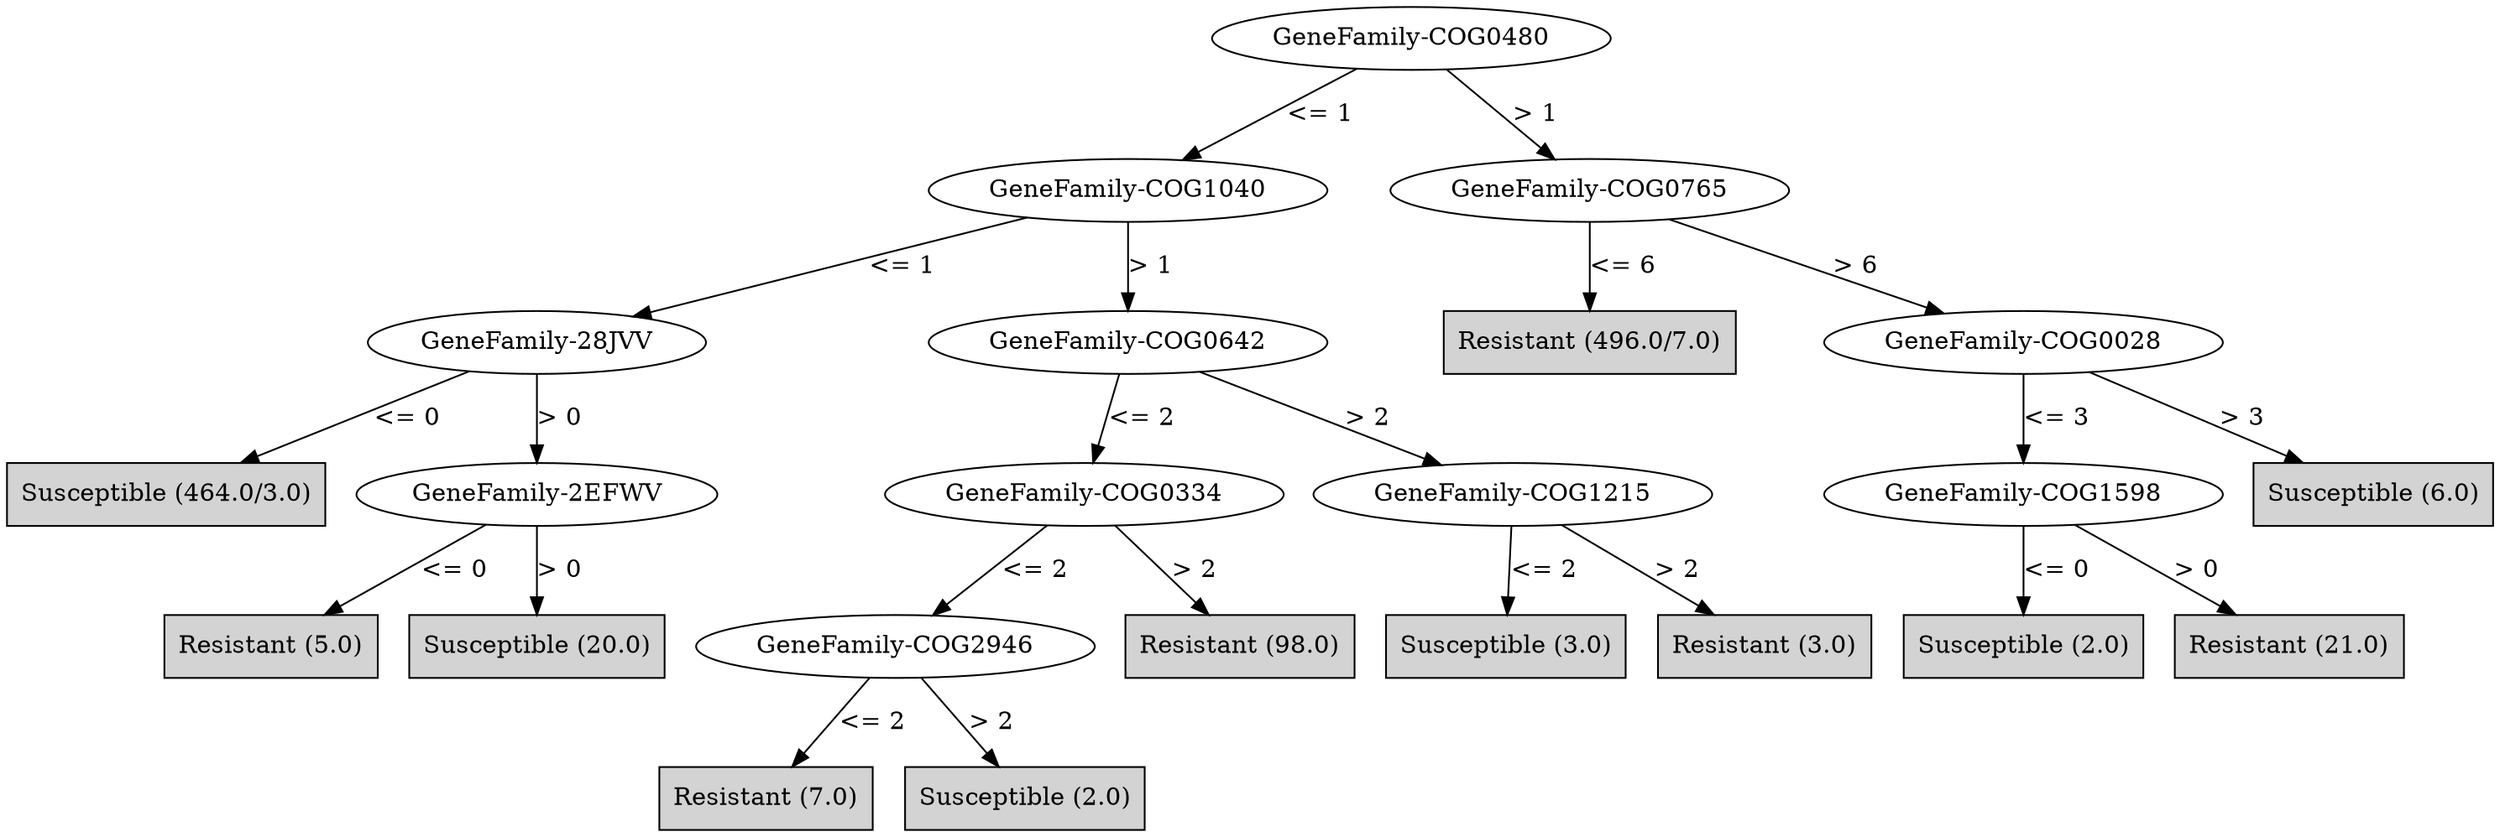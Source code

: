 digraph J48Tree {
N0 [label="GeneFamily-COG0480" ]
N0->N1 [label="<= 1"]
N1 [label="GeneFamily-COG1040" ]
N1->N2 [label="<= 1"]
N2 [label="GeneFamily-28JVV" ]
N2->N3 [label="<= 0"]
N3 [label="Susceptible (464.0/3.0)" shape=box style=filled ]
N2->N4 [label="> 0"]
N4 [label="GeneFamily-2EFWV" ]
N4->N5 [label="<= 0"]
N5 [label="Resistant (5.0)" shape=box style=filled ]
N4->N6 [label="> 0"]
N6 [label="Susceptible (20.0)" shape=box style=filled ]
N1->N7 [label="> 1"]
N7 [label="GeneFamily-COG0642" ]
N7->N8 [label="<= 2"]
N8 [label="GeneFamily-COG0334" ]
N8->N9 [label="<= 2"]
N9 [label="GeneFamily-COG2946" ]
N9->N10 [label="<= 2"]
N10 [label="Resistant (7.0)" shape=box style=filled ]
N9->N11 [label="> 2"]
N11 [label="Susceptible (2.0)" shape=box style=filled ]
N8->N12 [label="> 2"]
N12 [label="Resistant (98.0)" shape=box style=filled ]
N7->N13 [label="> 2"]
N13 [label="GeneFamily-COG1215" ]
N13->N14 [label="<= 2"]
N14 [label="Susceptible (3.0)" shape=box style=filled ]
N13->N15 [label="> 2"]
N15 [label="Resistant (3.0)" shape=box style=filled ]
N0->N16 [label="> 1"]
N16 [label="GeneFamily-COG0765" ]
N16->N17 [label="<= 6"]
N17 [label="Resistant (496.0/7.0)" shape=box style=filled ]
N16->N18 [label="> 6"]
N18 [label="GeneFamily-COG0028" ]
N18->N19 [label="<= 3"]
N19 [label="GeneFamily-COG1598" ]
N19->N20 [label="<= 0"]
N20 [label="Susceptible (2.0)" shape=box style=filled ]
N19->N21 [label="> 0"]
N21 [label="Resistant (21.0)" shape=box style=filled ]
N18->N22 [label="> 3"]
N22 [label="Susceptible (6.0)" shape=box style=filled ]
}

